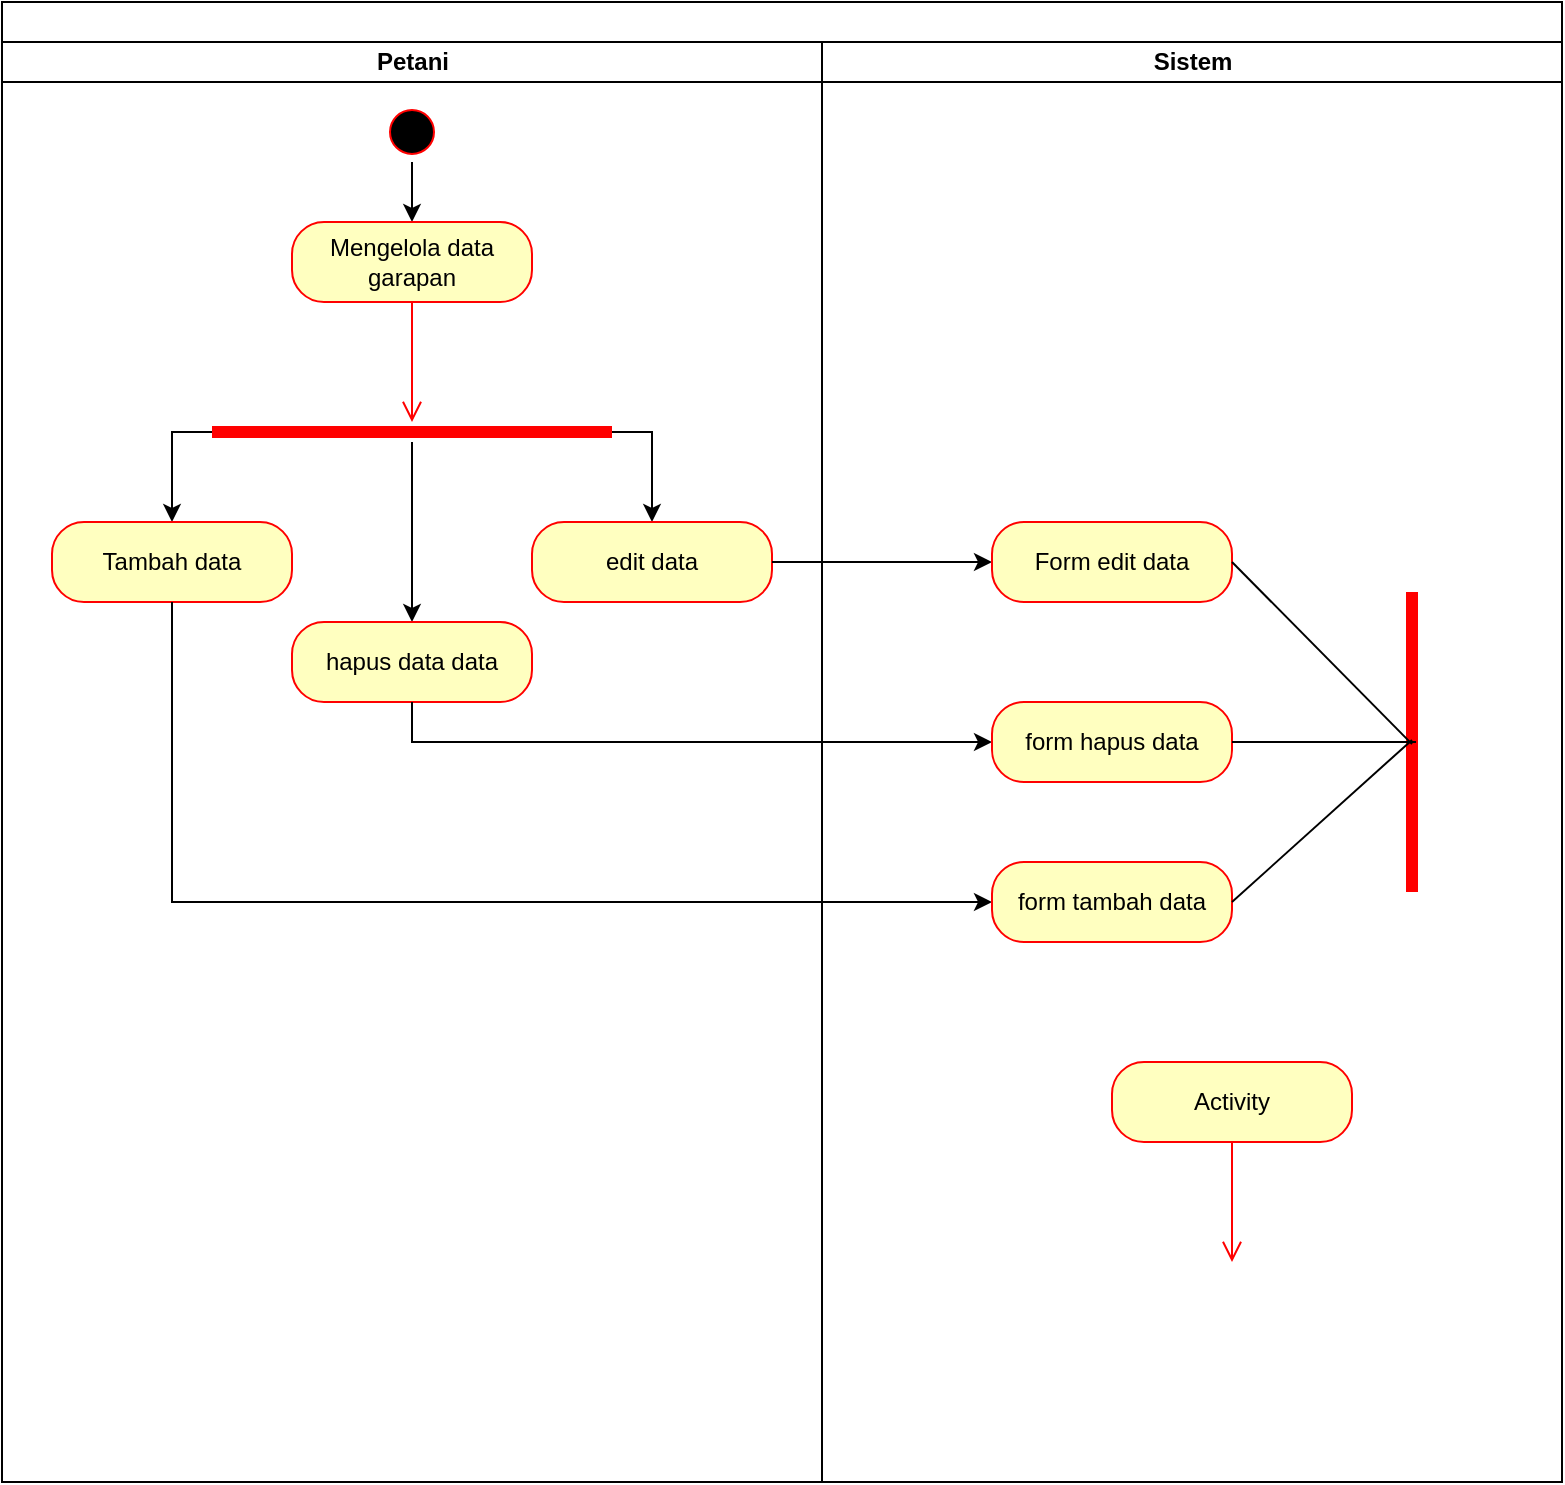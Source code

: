 <mxfile version="24.3.0" type="github">
  <diagram name="Page-1" id="H-TFuyuddetBLjpvNvzC">
    <mxGraphModel dx="880" dy="434" grid="1" gridSize="10" guides="1" tooltips="1" connect="1" arrows="1" fold="1" page="1" pageScale="1" pageWidth="850" pageHeight="1100" math="0" shadow="0">
      <root>
        <mxCell id="0" />
        <mxCell id="1" parent="0" />
        <mxCell id="sSea7OWwtZqSZM1k2m7u-1" value="" style="swimlane;childLayout=stackLayout;resizeParent=1;resizeParentMax=0;startSize=20;html=1;" vertex="1" parent="1">
          <mxGeometry x="205" y="140" width="780" height="740" as="geometry" />
        </mxCell>
        <mxCell id="sSea7OWwtZqSZM1k2m7u-2" value="Petani" style="swimlane;startSize=20;html=1;" vertex="1" parent="sSea7OWwtZqSZM1k2m7u-1">
          <mxGeometry y="20" width="410" height="720" as="geometry" />
        </mxCell>
        <mxCell id="sSea7OWwtZqSZM1k2m7u-10" style="edgeStyle=orthogonalEdgeStyle;rounded=0;orthogonalLoop=1;jettySize=auto;html=1;exitX=0.5;exitY=1;exitDx=0;exitDy=0;" edge="1" parent="sSea7OWwtZqSZM1k2m7u-2" source="sSea7OWwtZqSZM1k2m7u-5" target="sSea7OWwtZqSZM1k2m7u-8">
          <mxGeometry relative="1" as="geometry" />
        </mxCell>
        <mxCell id="sSea7OWwtZqSZM1k2m7u-5" value="" style="ellipse;html=1;shape=startState;fillColor=#000000;strokeColor=#ff0000;" vertex="1" parent="sSea7OWwtZqSZM1k2m7u-2">
          <mxGeometry x="190" y="30" width="30" height="30" as="geometry" />
        </mxCell>
        <mxCell id="sSea7OWwtZqSZM1k2m7u-8" value="Mengelola data garapan" style="rounded=1;whiteSpace=wrap;html=1;arcSize=40;fontColor=#000000;fillColor=#ffffc0;strokeColor=#ff0000;" vertex="1" parent="sSea7OWwtZqSZM1k2m7u-2">
          <mxGeometry x="145" y="90" width="120" height="40" as="geometry" />
        </mxCell>
        <mxCell id="sSea7OWwtZqSZM1k2m7u-9" value="" style="edgeStyle=orthogonalEdgeStyle;html=1;verticalAlign=bottom;endArrow=open;endSize=8;strokeColor=#ff0000;rounded=0;" edge="1" source="sSea7OWwtZqSZM1k2m7u-8" parent="sSea7OWwtZqSZM1k2m7u-2">
          <mxGeometry relative="1" as="geometry">
            <mxPoint x="205" y="190" as="targetPoint" />
          </mxGeometry>
        </mxCell>
        <mxCell id="sSea7OWwtZqSZM1k2m7u-17" style="edgeStyle=orthogonalEdgeStyle;rounded=0;orthogonalLoop=1;jettySize=auto;html=1;exitX=0;exitY=0.5;exitDx=0;exitDy=0;exitPerimeter=0;entryX=0.5;entryY=0;entryDx=0;entryDy=0;" edge="1" parent="sSea7OWwtZqSZM1k2m7u-2" source="sSea7OWwtZqSZM1k2m7u-11" target="sSea7OWwtZqSZM1k2m7u-13">
          <mxGeometry relative="1" as="geometry" />
        </mxCell>
        <mxCell id="sSea7OWwtZqSZM1k2m7u-18" style="edgeStyle=orthogonalEdgeStyle;rounded=0;orthogonalLoop=1;jettySize=auto;html=1;exitX=1;exitY=0.5;exitDx=0;exitDy=0;exitPerimeter=0;entryX=0.5;entryY=0;entryDx=0;entryDy=0;" edge="1" parent="sSea7OWwtZqSZM1k2m7u-2" source="sSea7OWwtZqSZM1k2m7u-11" target="sSea7OWwtZqSZM1k2m7u-15">
          <mxGeometry relative="1" as="geometry" />
        </mxCell>
        <mxCell id="sSea7OWwtZqSZM1k2m7u-19" style="edgeStyle=orthogonalEdgeStyle;rounded=0;orthogonalLoop=1;jettySize=auto;html=1;entryX=0.5;entryY=0;entryDx=0;entryDy=0;" edge="1" parent="sSea7OWwtZqSZM1k2m7u-2" source="sSea7OWwtZqSZM1k2m7u-11" target="sSea7OWwtZqSZM1k2m7u-16">
          <mxGeometry relative="1" as="geometry" />
        </mxCell>
        <mxCell id="sSea7OWwtZqSZM1k2m7u-11" value="" style="shape=line;html=1;strokeWidth=6;strokeColor=#ff0000;" vertex="1" parent="sSea7OWwtZqSZM1k2m7u-2">
          <mxGeometry x="105" y="190" width="200" height="10" as="geometry" />
        </mxCell>
        <mxCell id="sSea7OWwtZqSZM1k2m7u-13" value="Tambah data" style="rounded=1;whiteSpace=wrap;html=1;arcSize=40;fontColor=#000000;fillColor=#ffffc0;strokeColor=#ff0000;" vertex="1" parent="sSea7OWwtZqSZM1k2m7u-2">
          <mxGeometry x="25" y="240" width="120" height="40" as="geometry" />
        </mxCell>
        <mxCell id="sSea7OWwtZqSZM1k2m7u-16" value="hapus data data" style="rounded=1;whiteSpace=wrap;html=1;arcSize=40;fontColor=#000000;fillColor=#ffffc0;strokeColor=#ff0000;" vertex="1" parent="sSea7OWwtZqSZM1k2m7u-2">
          <mxGeometry x="145" y="290" width="120" height="40" as="geometry" />
        </mxCell>
        <mxCell id="sSea7OWwtZqSZM1k2m7u-15" value="edit data" style="rounded=1;whiteSpace=wrap;html=1;arcSize=40;fontColor=#000000;fillColor=#ffffc0;strokeColor=#ff0000;" vertex="1" parent="sSea7OWwtZqSZM1k2m7u-2">
          <mxGeometry x="265" y="240" width="120" height="40" as="geometry" />
        </mxCell>
        <mxCell id="sSea7OWwtZqSZM1k2m7u-28" style="edgeStyle=orthogonalEdgeStyle;rounded=0;orthogonalLoop=1;jettySize=auto;html=1;exitX=1;exitY=0.5;exitDx=0;exitDy=0;entryX=0;entryY=0.5;entryDx=0;entryDy=0;" edge="1" parent="sSea7OWwtZqSZM1k2m7u-1" source="sSea7OWwtZqSZM1k2m7u-15" target="sSea7OWwtZqSZM1k2m7u-23">
          <mxGeometry relative="1" as="geometry" />
        </mxCell>
        <mxCell id="sSea7OWwtZqSZM1k2m7u-30" style="edgeStyle=orthogonalEdgeStyle;rounded=0;orthogonalLoop=1;jettySize=auto;html=1;exitX=0.5;exitY=1;exitDx=0;exitDy=0;entryX=0;entryY=0.5;entryDx=0;entryDy=0;" edge="1" parent="sSea7OWwtZqSZM1k2m7u-1" source="sSea7OWwtZqSZM1k2m7u-16" target="sSea7OWwtZqSZM1k2m7u-25">
          <mxGeometry relative="1" as="geometry" />
        </mxCell>
        <mxCell id="sSea7OWwtZqSZM1k2m7u-31" style="edgeStyle=orthogonalEdgeStyle;rounded=0;orthogonalLoop=1;jettySize=auto;html=1;exitX=0.5;exitY=1;exitDx=0;exitDy=0;entryX=0;entryY=0.5;entryDx=0;entryDy=0;" edge="1" parent="sSea7OWwtZqSZM1k2m7u-1" source="sSea7OWwtZqSZM1k2m7u-13" target="sSea7OWwtZqSZM1k2m7u-27">
          <mxGeometry relative="1" as="geometry" />
        </mxCell>
        <mxCell id="sSea7OWwtZqSZM1k2m7u-3" value="Sistem" style="swimlane;startSize=20;html=1;" vertex="1" parent="sSea7OWwtZqSZM1k2m7u-1">
          <mxGeometry x="410" y="20" width="370" height="720" as="geometry" />
        </mxCell>
        <mxCell id="sSea7OWwtZqSZM1k2m7u-20" value="" style="shape=line;html=1;strokeWidth=6;strokeColor=#ff0000;rotation=-90;" vertex="1" parent="sSea7OWwtZqSZM1k2m7u-3">
          <mxGeometry x="220" y="345" width="150" height="10" as="geometry" />
        </mxCell>
        <mxCell id="sSea7OWwtZqSZM1k2m7u-23" value="Form edit data" style="rounded=1;whiteSpace=wrap;html=1;arcSize=40;fontColor=#000000;fillColor=#ffffc0;strokeColor=#ff0000;" vertex="1" parent="sSea7OWwtZqSZM1k2m7u-3">
          <mxGeometry x="85" y="240" width="120" height="40" as="geometry" />
        </mxCell>
        <mxCell id="sSea7OWwtZqSZM1k2m7u-25" value="form hapus data" style="rounded=1;whiteSpace=wrap;html=1;arcSize=40;fontColor=#000000;fillColor=#ffffc0;strokeColor=#ff0000;" vertex="1" parent="sSea7OWwtZqSZM1k2m7u-3">
          <mxGeometry x="85" y="330" width="120" height="40" as="geometry" />
        </mxCell>
        <mxCell id="sSea7OWwtZqSZM1k2m7u-27" value="form tambah data" style="rounded=1;whiteSpace=wrap;html=1;arcSize=40;fontColor=#000000;fillColor=#ffffc0;strokeColor=#ff0000;" vertex="1" parent="sSea7OWwtZqSZM1k2m7u-3">
          <mxGeometry x="85" y="410" width="120" height="40" as="geometry" />
        </mxCell>
        <mxCell id="sSea7OWwtZqSZM1k2m7u-32" style="rounded=0;orthogonalLoop=1;jettySize=auto;html=1;exitX=1;exitY=0.5;exitDx=0;exitDy=0;entryX=0.493;entryY=0.5;entryDx=0;entryDy=0;entryPerimeter=0;endArrow=none;endFill=0;" edge="1" parent="sSea7OWwtZqSZM1k2m7u-3" source="sSea7OWwtZqSZM1k2m7u-23" target="sSea7OWwtZqSZM1k2m7u-20">
          <mxGeometry relative="1" as="geometry" />
        </mxCell>
        <mxCell id="sSea7OWwtZqSZM1k2m7u-33" style="edgeStyle=orthogonalEdgeStyle;rounded=0;orthogonalLoop=1;jettySize=auto;html=1;exitX=1;exitY=0.5;exitDx=0;exitDy=0;entryX=0.5;entryY=0.7;entryDx=0;entryDy=0;entryPerimeter=0;endArrow=none;endFill=0;" edge="1" parent="sSea7OWwtZqSZM1k2m7u-3" source="sSea7OWwtZqSZM1k2m7u-25" target="sSea7OWwtZqSZM1k2m7u-20">
          <mxGeometry relative="1" as="geometry" />
        </mxCell>
        <mxCell id="sSea7OWwtZqSZM1k2m7u-34" style="rounded=0;orthogonalLoop=1;jettySize=auto;html=1;exitX=1;exitY=0.5;exitDx=0;exitDy=0;entryX=0.507;entryY=0.5;entryDx=0;entryDy=0;entryPerimeter=0;endArrow=none;endFill=0;" edge="1" parent="sSea7OWwtZqSZM1k2m7u-3" source="sSea7OWwtZqSZM1k2m7u-27" target="sSea7OWwtZqSZM1k2m7u-20">
          <mxGeometry relative="1" as="geometry" />
        </mxCell>
        <mxCell id="sSea7OWwtZqSZM1k2m7u-35" value="Activity" style="rounded=1;whiteSpace=wrap;html=1;arcSize=40;fontColor=#000000;fillColor=#ffffc0;strokeColor=#ff0000;" vertex="1" parent="sSea7OWwtZqSZM1k2m7u-3">
          <mxGeometry x="145" y="510" width="120" height="40" as="geometry" />
        </mxCell>
        <mxCell id="sSea7OWwtZqSZM1k2m7u-36" value="" style="edgeStyle=orthogonalEdgeStyle;html=1;verticalAlign=bottom;endArrow=open;endSize=8;strokeColor=#ff0000;rounded=0;" edge="1" source="sSea7OWwtZqSZM1k2m7u-35" parent="sSea7OWwtZqSZM1k2m7u-3">
          <mxGeometry relative="1" as="geometry">
            <mxPoint x="205" y="610" as="targetPoint" />
          </mxGeometry>
        </mxCell>
      </root>
    </mxGraphModel>
  </diagram>
</mxfile>
